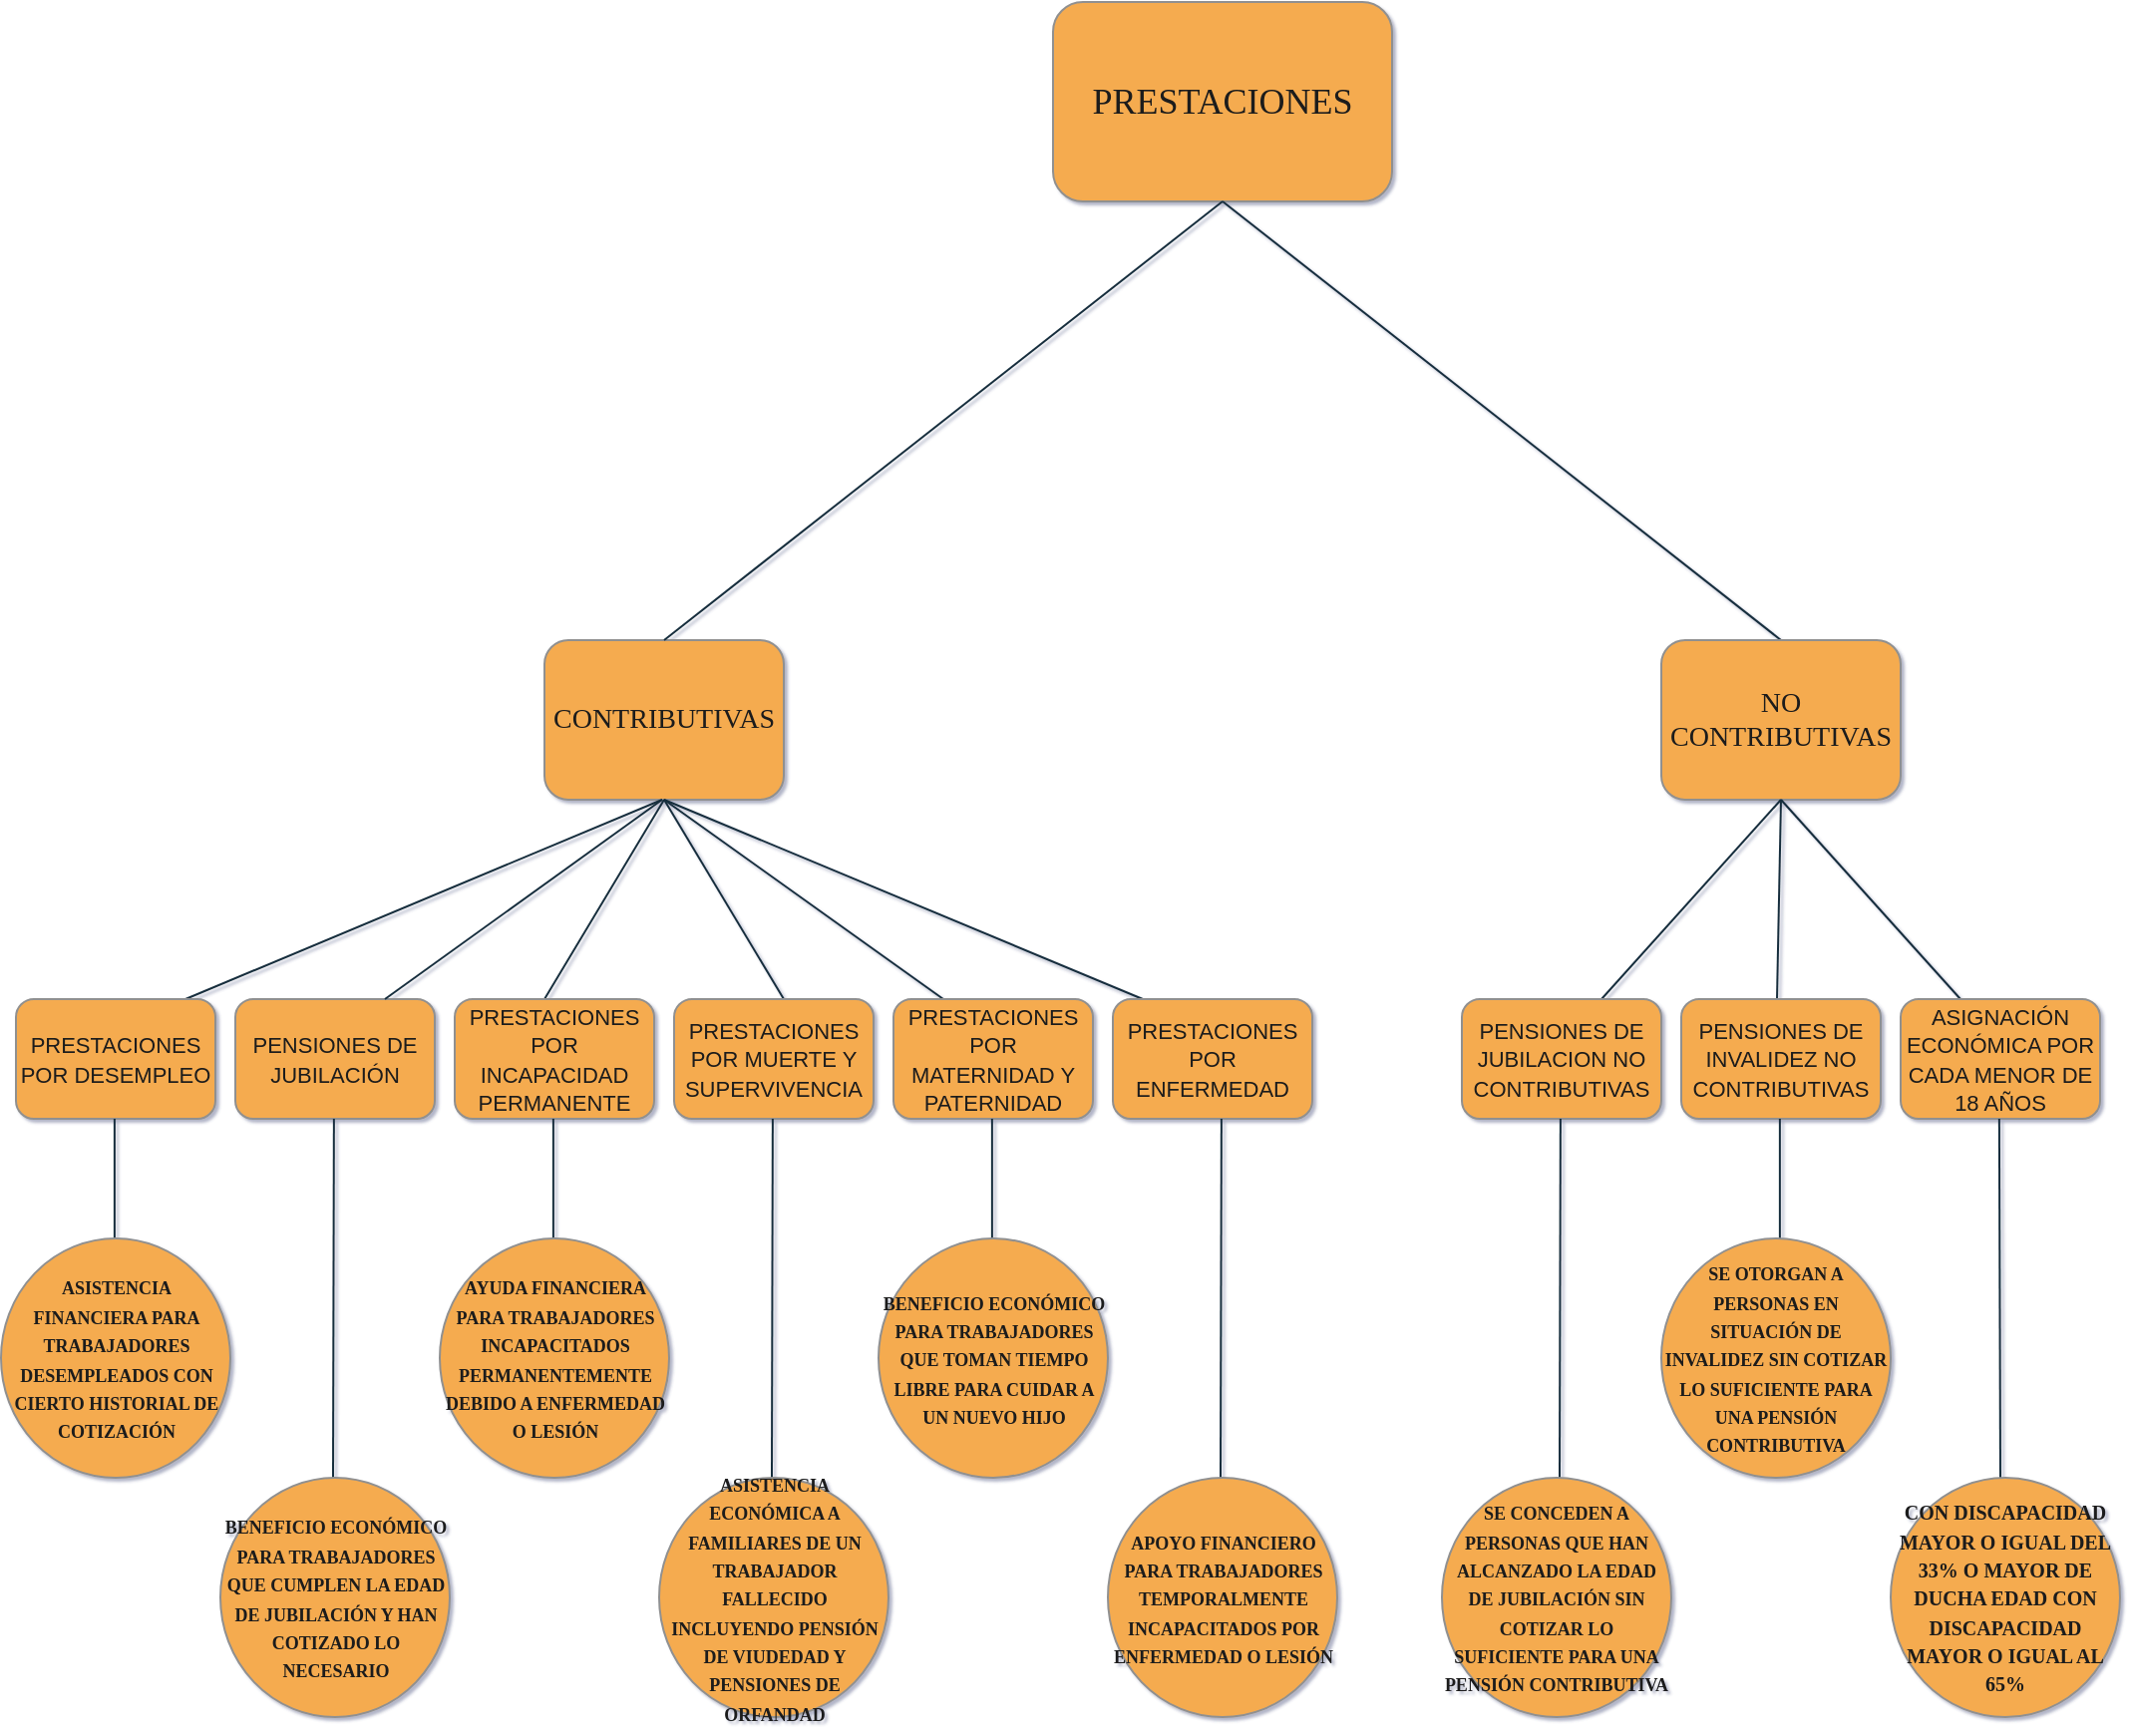 <mxfile version="22.1.3" type="github">
  <diagram name="Página-1" id="SN1qlLheyPG5Ix7OW4UN">
    <mxGraphModel dx="1504" dy="3016" grid="1" gridSize="10" guides="1" tooltips="1" connect="1" arrows="1" fold="1" page="1" pageScale="1" pageWidth="827" pageHeight="1169" background="#ffffff" math="0" shadow="1">
      <root>
        <mxCell id="0" />
        <mxCell id="1" parent="0" />
        <mxCell id="_u3MmZW3iTmMYpNk2TSg-1" value="&lt;font style=&quot;font-size: 18px;&quot; face=&quot;Times New Roman&quot;&gt;PRESTACIONES&lt;/font&gt;" style="rounded=1;whiteSpace=wrap;html=1;labelBackgroundColor=none;fillColor=#F5AB50;strokeColor=#909090;fontColor=#1A1A1A;" vertex="1" parent="1">
          <mxGeometry x="635" y="-1260" width="170" height="100" as="geometry" />
        </mxCell>
        <mxCell id="_u3MmZW3iTmMYpNk2TSg-2" value="&lt;font style=&quot;font-size: 14px;&quot; face=&quot;Times New Roman&quot;&gt;CONTRIBUTIVAS&lt;/font&gt;" style="rounded=1;whiteSpace=wrap;html=1;labelBackgroundColor=none;fillColor=#F5AB50;strokeColor=#909090;fontColor=#1A1A1A;" vertex="1" parent="1">
          <mxGeometry x="380" y="-940" width="120" height="80" as="geometry" />
        </mxCell>
        <mxCell id="_u3MmZW3iTmMYpNk2TSg-4" value="&lt;font style=&quot;font-size: 11px;&quot;&gt;PENSIONES DE JUBILACIÓN&lt;/font&gt;" style="rounded=1;whiteSpace=wrap;html=1;labelBackgroundColor=none;fillColor=#F5AB50;strokeColor=#909090;fontColor=#1A1A1A;" vertex="1" parent="1">
          <mxGeometry x="225" y="-760" width="100" height="60" as="geometry" />
        </mxCell>
        <mxCell id="_u3MmZW3iTmMYpNk2TSg-16" value="" style="endArrow=none;html=1;rounded=1;exitX=0.5;exitY=0;exitDx=0;exitDy=0;labelBackgroundColor=none;strokeColor=#182E3E;fontColor=default;" edge="1" parent="1" source="_u3MmZW3iTmMYpNk2TSg-2">
          <mxGeometry width="50" height="50" relative="1" as="geometry">
            <mxPoint x="600" y="-1050" as="sourcePoint" />
            <mxPoint x="720" y="-1160" as="targetPoint" />
            <Array as="points">
              <mxPoint x="720" y="-1160" />
            </Array>
          </mxGeometry>
        </mxCell>
        <mxCell id="_u3MmZW3iTmMYpNk2TSg-18" value="" style="endArrow=none;html=1;rounded=1;entryX=0.5;entryY=0;entryDx=0;entryDy=0;labelBackgroundColor=none;strokeColor=#182E3E;fontColor=default;" edge="1" parent="1" target="_u3MmZW3iTmMYpNk2TSg-19">
          <mxGeometry width="50" height="50" relative="1" as="geometry">
            <mxPoint x="720" y="-1160" as="sourcePoint" />
            <mxPoint x="840" y="-1050" as="targetPoint" />
            <Array as="points" />
          </mxGeometry>
        </mxCell>
        <mxCell id="_u3MmZW3iTmMYpNk2TSg-19" value="&lt;font face=&quot;Times New Roman&quot; style=&quot;font-size: 14px;&quot;&gt;NO CONTRIBUTIVAS&lt;/font&gt;" style="rounded=1;whiteSpace=wrap;html=1;labelBackgroundColor=none;fillColor=#F5AB50;strokeColor=#909090;fontColor=#1A1A1A;" vertex="1" parent="1">
          <mxGeometry x="940" y="-940" width="120" height="80" as="geometry" />
        </mxCell>
        <mxCell id="_u3MmZW3iTmMYpNk2TSg-20" value="" style="endArrow=none;html=1;rounded=1;labelBackgroundColor=none;strokeColor=#182E3E;fontColor=default;" edge="1" parent="1">
          <mxGeometry width="50" height="50" relative="1" as="geometry">
            <mxPoint x="200" y="-760" as="sourcePoint" />
            <mxPoint x="439" y="-860" as="targetPoint" />
          </mxGeometry>
        </mxCell>
        <mxCell id="_u3MmZW3iTmMYpNk2TSg-21" value="" style="endArrow=none;html=1;rounded=1;labelBackgroundColor=none;strokeColor=#182E3E;fontColor=default;" edge="1" parent="1">
          <mxGeometry width="50" height="50" relative="1" as="geometry">
            <mxPoint x="300" y="-760" as="sourcePoint" />
            <mxPoint x="439" y="-860" as="targetPoint" />
          </mxGeometry>
        </mxCell>
        <mxCell id="_u3MmZW3iTmMYpNk2TSg-22" value="" style="endArrow=none;html=1;rounded=1;labelBackgroundColor=none;strokeColor=#182E3E;fontColor=default;" edge="1" parent="1">
          <mxGeometry width="50" height="50" relative="1" as="geometry">
            <mxPoint x="380" y="-760" as="sourcePoint" />
            <mxPoint x="440" y="-860" as="targetPoint" />
          </mxGeometry>
        </mxCell>
        <mxCell id="_u3MmZW3iTmMYpNk2TSg-23" value="" style="endArrow=none;html=1;rounded=1;entryX=0.5;entryY=1;entryDx=0;entryDy=0;labelBackgroundColor=none;strokeColor=#182E3E;fontColor=default;" edge="1" parent="1" target="_u3MmZW3iTmMYpNk2TSg-2">
          <mxGeometry width="50" height="50" relative="1" as="geometry">
            <mxPoint x="500" y="-760" as="sourcePoint" />
            <mxPoint x="490" y="-800" as="targetPoint" />
          </mxGeometry>
        </mxCell>
        <mxCell id="_u3MmZW3iTmMYpNk2TSg-24" value="" style="endArrow=none;html=1;rounded=1;entryX=0.5;entryY=1;entryDx=0;entryDy=0;labelBackgroundColor=none;strokeColor=#182E3E;fontColor=default;" edge="1" parent="1" target="_u3MmZW3iTmMYpNk2TSg-2">
          <mxGeometry width="50" height="50" relative="1" as="geometry">
            <mxPoint x="580" y="-760" as="sourcePoint" />
            <mxPoint x="620" y="-820" as="targetPoint" />
          </mxGeometry>
        </mxCell>
        <mxCell id="_u3MmZW3iTmMYpNk2TSg-25" value="" style="endArrow=none;html=1;rounded=1;labelBackgroundColor=none;strokeColor=#182E3E;fontColor=default;" edge="1" parent="1">
          <mxGeometry width="50" height="50" relative="1" as="geometry">
            <mxPoint x="680" y="-760" as="sourcePoint" />
            <mxPoint x="440" y="-860" as="targetPoint" />
          </mxGeometry>
        </mxCell>
        <mxCell id="_u3MmZW3iTmMYpNk2TSg-26" value="&lt;font style=&quot;font-size: 11px;&quot;&gt;PRESTACIONES POR INCAPACIDAD PERMANENTE&lt;/font&gt;" style="rounded=1;whiteSpace=wrap;html=1;labelBackgroundColor=none;fillColor=#F5AB50;strokeColor=#909090;fontColor=#1A1A1A;" vertex="1" parent="1">
          <mxGeometry x="335" y="-760" width="100" height="60" as="geometry" />
        </mxCell>
        <mxCell id="_u3MmZW3iTmMYpNk2TSg-27" value="&lt;font style=&quot;font-size: 11px;&quot;&gt;PRESTACIONES POR DESEMPLEO&lt;/font&gt;&lt;span id=&quot;docs-internal-guid-49e1480e-7fff-4781-98b6-2acfe4be3718&quot;&gt;&lt;/span&gt;&lt;span id=&quot;docs-internal-guid-9d8ec7dc-7fff-ddeb-47c2-e3805ae331d7&quot;&gt;&lt;/span&gt;" style="rounded=1;whiteSpace=wrap;html=1;labelBackgroundColor=none;fillColor=#F5AB50;strokeColor=#909090;fontColor=#1A1A1A;" vertex="1" parent="1">
          <mxGeometry x="115" y="-760" width="100" height="60" as="geometry" />
        </mxCell>
        <mxCell id="_u3MmZW3iTmMYpNk2TSg-28" value="&lt;font style=&quot;font-size: 11px;&quot;&gt;PRESTACIONES POR MATERNIDAD Y PATERNIDAD&lt;/font&gt;" style="rounded=1;whiteSpace=wrap;html=1;labelBackgroundColor=none;fillColor=#F5AB50;strokeColor=#909090;fontColor=#1A1A1A;" vertex="1" parent="1">
          <mxGeometry x="555" y="-760" width="100" height="60" as="geometry" />
        </mxCell>
        <mxCell id="_u3MmZW3iTmMYpNk2TSg-29" value="&lt;font style=&quot;font-size: 11px;&quot;&gt;PRESTACIONES POR ENFERMEDAD&lt;/font&gt;" style="rounded=1;whiteSpace=wrap;html=1;labelBackgroundColor=none;fillColor=#F5AB50;strokeColor=#909090;fontColor=#1A1A1A;" vertex="1" parent="1">
          <mxGeometry x="665" y="-760" width="100" height="60" as="geometry" />
        </mxCell>
        <mxCell id="_u3MmZW3iTmMYpNk2TSg-30" value="&lt;font style=&quot;font-size: 11px;&quot;&gt;PRESTACIONES POR MUERTE Y SUPERVIVENCIA&lt;/font&gt;" style="rounded=1;whiteSpace=wrap;html=1;labelBackgroundColor=none;fillColor=#F5AB50;strokeColor=#909090;fontColor=#1A1A1A;" vertex="1" parent="1">
          <mxGeometry x="445" y="-760" width="100" height="60" as="geometry" />
        </mxCell>
        <mxCell id="_u3MmZW3iTmMYpNk2TSg-31" value="" style="endArrow=none;html=1;rounded=1;labelBackgroundColor=none;strokeColor=#182E3E;fontColor=default;" edge="1" parent="1">
          <mxGeometry width="50" height="50" relative="1" as="geometry">
            <mxPoint x="910" y="-760" as="sourcePoint" />
            <mxPoint x="1000" y="-860" as="targetPoint" />
          </mxGeometry>
        </mxCell>
        <mxCell id="_u3MmZW3iTmMYpNk2TSg-32" value="" style="endArrow=none;html=1;rounded=1;labelBackgroundColor=none;strokeColor=#182E3E;fontColor=default;" edge="1" parent="1">
          <mxGeometry width="50" height="50" relative="1" as="geometry">
            <mxPoint x="998" y="-760" as="sourcePoint" />
            <mxPoint x="1000" y="-860" as="targetPoint" />
          </mxGeometry>
        </mxCell>
        <mxCell id="_u3MmZW3iTmMYpNk2TSg-34" value="" style="endArrow=none;html=1;rounded=1;labelBackgroundColor=none;strokeColor=#182E3E;fontColor=default;" edge="1" parent="1">
          <mxGeometry width="50" height="50" relative="1" as="geometry">
            <mxPoint x="1000" y="-860" as="sourcePoint" />
            <mxPoint x="1090" y="-760" as="targetPoint" />
          </mxGeometry>
        </mxCell>
        <mxCell id="_u3MmZW3iTmMYpNk2TSg-35" value="&lt;font style=&quot;font-size: 11px;&quot;&gt;PENSIONES DE INVALIDEZ NO CONTRIBUTIVAS&lt;/font&gt;" style="rounded=1;whiteSpace=wrap;html=1;labelBackgroundColor=none;fillColor=#F5AB50;strokeColor=#909090;fontColor=#1A1A1A;" vertex="1" parent="1">
          <mxGeometry x="950" y="-760" width="100" height="60" as="geometry" />
        </mxCell>
        <mxCell id="_u3MmZW3iTmMYpNk2TSg-36" value="&lt;font style=&quot;font-size: 11px;&quot;&gt;ASIGNACIÓN ECONÓMICA POR CADA MENOR DE 18 AÑOS&lt;/font&gt;" style="rounded=1;whiteSpace=wrap;html=1;labelBackgroundColor=none;fillColor=#F5AB50;strokeColor=#909090;fontColor=#1A1A1A;" vertex="1" parent="1">
          <mxGeometry x="1060" y="-760" width="100" height="60" as="geometry" />
        </mxCell>
        <mxCell id="_u3MmZW3iTmMYpNk2TSg-37" value="&lt;font style=&quot;font-size: 11px;&quot;&gt;PENSIONES DE JUBILACION NO CONTRIBUTIVAS&lt;/font&gt;" style="rounded=1;whiteSpace=wrap;html=1;labelBackgroundColor=none;fillColor=#F5AB50;strokeColor=#909090;fontColor=#1A1A1A;" vertex="1" parent="1">
          <mxGeometry x="840" y="-760" width="100" height="60" as="geometry" />
        </mxCell>
        <mxCell id="_u3MmZW3iTmMYpNk2TSg-38" value="" style="endArrow=none;html=1;rounded=1;labelBackgroundColor=none;strokeColor=#182E3E;fontColor=default;" edge="1" parent="1">
          <mxGeometry width="50" height="50" relative="1" as="geometry">
            <mxPoint x="494" y="-520" as="sourcePoint" />
            <mxPoint x="494.44" y="-700" as="targetPoint" />
          </mxGeometry>
        </mxCell>
        <mxCell id="_u3MmZW3iTmMYpNk2TSg-39" value="" style="endArrow=none;html=1;rounded=1;labelBackgroundColor=none;strokeColor=#182E3E;fontColor=default;" edge="1" parent="1">
          <mxGeometry width="50" height="50" relative="1" as="geometry">
            <mxPoint x="604.44" y="-640" as="sourcePoint" />
            <mxPoint x="604.44" y="-700" as="targetPoint" />
          </mxGeometry>
        </mxCell>
        <mxCell id="_u3MmZW3iTmMYpNk2TSg-40" value="" style="endArrow=none;html=1;rounded=1;labelBackgroundColor=none;strokeColor=#182E3E;fontColor=default;" edge="1" parent="1">
          <mxGeometry width="50" height="50" relative="1" as="geometry">
            <mxPoint x="719" y="-520" as="sourcePoint" />
            <mxPoint x="719.44" y="-700" as="targetPoint" />
          </mxGeometry>
        </mxCell>
        <mxCell id="_u3MmZW3iTmMYpNk2TSg-41" value="" style="endArrow=none;html=1;rounded=1;labelBackgroundColor=none;strokeColor=#182E3E;fontColor=default;" edge="1" parent="1">
          <mxGeometry width="50" height="50" relative="1" as="geometry">
            <mxPoint x="889" y="-520" as="sourcePoint" />
            <mxPoint x="889.44" y="-700" as="targetPoint" />
          </mxGeometry>
        </mxCell>
        <mxCell id="_u3MmZW3iTmMYpNk2TSg-42" value="" style="endArrow=none;html=1;rounded=1;labelBackgroundColor=none;strokeColor=#182E3E;fontColor=default;" edge="1" parent="1">
          <mxGeometry width="50" height="50" relative="1" as="geometry">
            <mxPoint x="999.44" y="-640" as="sourcePoint" />
            <mxPoint x="999.44" y="-700" as="targetPoint" />
          </mxGeometry>
        </mxCell>
        <mxCell id="_u3MmZW3iTmMYpNk2TSg-43" value="" style="endArrow=none;html=1;rounded=1;labelBackgroundColor=none;strokeColor=#182E3E;fontColor=default;" edge="1" parent="1">
          <mxGeometry width="50" height="50" relative="1" as="geometry">
            <mxPoint x="1110" y="-520" as="sourcePoint" />
            <mxPoint x="1109.44" y="-700" as="targetPoint" />
          </mxGeometry>
        </mxCell>
        <mxCell id="_u3MmZW3iTmMYpNk2TSg-45" value="" style="endArrow=none;html=1;rounded=1;labelBackgroundColor=none;strokeColor=#182E3E;fontColor=default;" edge="1" parent="1">
          <mxGeometry width="50" height="50" relative="1" as="geometry">
            <mxPoint x="164.44" y="-640" as="sourcePoint" />
            <mxPoint x="164.44" y="-700" as="targetPoint" />
          </mxGeometry>
        </mxCell>
        <mxCell id="_u3MmZW3iTmMYpNk2TSg-46" value="" style="endArrow=none;html=1;rounded=1;labelBackgroundColor=none;strokeColor=#182E3E;fontColor=default;" edge="1" parent="1">
          <mxGeometry width="50" height="50" relative="1" as="geometry">
            <mxPoint x="274" y="-520" as="sourcePoint" />
            <mxPoint x="274.44" y="-700" as="targetPoint" />
          </mxGeometry>
        </mxCell>
        <mxCell id="_u3MmZW3iTmMYpNk2TSg-47" value="" style="endArrow=none;html=1;rounded=1;labelBackgroundColor=none;strokeColor=#182E3E;fontColor=default;" edge="1" parent="1">
          <mxGeometry width="50" height="50" relative="1" as="geometry">
            <mxPoint x="384.44" y="-640" as="sourcePoint" />
            <mxPoint x="384.44" y="-700" as="targetPoint" />
          </mxGeometry>
        </mxCell>
        <mxCell id="_u3MmZW3iTmMYpNk2TSg-48" value="&lt;font style=&quot;font-size: 9px;&quot; face=&quot;Times New Roman&quot;&gt;&lt;b&gt;ASISTENCIA FINANCIERA PARA TRABAJADORES DESEMPLEADOS CON CIERTO HISTORIAL DE COTIZACIÓN&lt;/b&gt;&lt;/font&gt;" style="ellipse;whiteSpace=wrap;html=1;rounded=1;labelBackgroundColor=none;fillColor=#F5AB50;strokeColor=#909090;fontColor=#1A1A1A;" vertex="1" parent="1">
          <mxGeometry x="107.5" y="-640" width="115" height="120" as="geometry" />
        </mxCell>
        <mxCell id="_u3MmZW3iTmMYpNk2TSg-58" value="&lt;font style=&quot;font-size: 9px;&quot; face=&quot;Times New Roman&quot;&gt;&lt;b&gt;BENEFICIO ECONÓMICO PARA TRABAJADORES QUE CUMPLEN LA EDAD DE JUBILACIÓN Y HAN COTIZADO LO NECESARIO&lt;/b&gt;&lt;/font&gt;" style="ellipse;whiteSpace=wrap;html=1;rounded=1;labelBackgroundColor=none;fillColor=#F5AB50;strokeColor=#909090;fontColor=#1A1A1A;" vertex="1" parent="1">
          <mxGeometry x="217.5" y="-520" width="115" height="120" as="geometry" />
        </mxCell>
        <mxCell id="_u3MmZW3iTmMYpNk2TSg-59" value="&lt;font style=&quot;font-size: 9px;&quot; face=&quot;Times New Roman&quot;&gt;&lt;b&gt;AYUDA FINANCIERA PARA TRABAJADORES INCAPACITADOS PERMANENTEMENTE DEBIDO A ENFERMEDAD O LESIÓN&lt;/b&gt;&lt;/font&gt;" style="ellipse;whiteSpace=wrap;html=1;rounded=1;labelBackgroundColor=none;fillColor=#F5AB50;strokeColor=#909090;fontColor=#1A1A1A;" vertex="1" parent="1">
          <mxGeometry x="327.5" y="-640" width="115" height="120" as="geometry" />
        </mxCell>
        <mxCell id="_u3MmZW3iTmMYpNk2TSg-60" value="&lt;font style=&quot;font-size: 9px;&quot; face=&quot;Times New Roman&quot;&gt;&lt;b style=&quot;&quot;&gt;BENEFICIO ECONÓMICO PARA TRABAJADORES QUE TOMAN TIEMPO LIBRE PARA CUIDAR A UN NUEVO HIJO&lt;/b&gt;&lt;/font&gt;" style="ellipse;whiteSpace=wrap;html=1;rounded=1;labelBackgroundColor=none;fillColor=#F5AB50;strokeColor=#909090;fontColor=#1A1A1A;" vertex="1" parent="1">
          <mxGeometry x="547.5" y="-640" width="115" height="120" as="geometry" />
        </mxCell>
        <mxCell id="_u3MmZW3iTmMYpNk2TSg-61" value="&lt;font style=&quot;font-size: 9px;&quot; face=&quot;Times New Roman&quot;&gt;&lt;b&gt;ASISTENCIA ECONÓMICA A FAMILIARES DE UN TRABAJADOR FALLECIDO INCLUYENDO PENSIÓN DE VIUDEDAD Y PENSIONES DE ORFANDAD&lt;/b&gt;&lt;/font&gt;" style="ellipse;whiteSpace=wrap;html=1;rounded=1;labelBackgroundColor=none;fillColor=#F5AB50;strokeColor=#909090;fontColor=#1A1A1A;" vertex="1" parent="1">
          <mxGeometry x="437.5" y="-520" width="115" height="120" as="geometry" />
        </mxCell>
        <mxCell id="_u3MmZW3iTmMYpNk2TSg-62" value="&lt;font style=&quot;font-size: 9px;&quot; face=&quot;Times New Roman&quot;&gt;&lt;b&gt;APOYO FINANCIERO PARA TRABAJADORES TEMPORALMENTE INCAPACITADOS POR ENFERMEDAD O LESIÓN&lt;/b&gt;&lt;/font&gt;" style="ellipse;whiteSpace=wrap;html=1;rounded=1;labelBackgroundColor=none;fillColor=#F5AB50;strokeColor=#909090;fontColor=#1A1A1A;" vertex="1" parent="1">
          <mxGeometry x="662.5" y="-520" width="115" height="120" as="geometry" />
        </mxCell>
        <mxCell id="_u3MmZW3iTmMYpNk2TSg-63" value="&lt;font style=&quot;font-size: 9px;&quot; face=&quot;Times New Roman&quot;&gt;&lt;b&gt;SE OTORGAN A PERSONAS EN SITUACIÓN DE INVALIDEZ SIN COTIZAR LO SUFICIENTE PARA UNA PENSIÓN CONTRIBUTIVA&lt;/b&gt;&lt;/font&gt;" style="ellipse;whiteSpace=wrap;html=1;rounded=1;labelBackgroundColor=none;fillColor=#F5AB50;strokeColor=#909090;fontColor=#1A1A1A;" vertex="1" parent="1">
          <mxGeometry x="940" y="-640" width="115" height="120" as="geometry" />
        </mxCell>
        <mxCell id="_u3MmZW3iTmMYpNk2TSg-64" value="&lt;font face=&quot;Times New Roman&quot; style=&quot;font-size: 9px;&quot;&gt;&lt;b&gt;SE CONCEDEN A PERSONAS QUE HAN ALCANZADO LA EDAD DE JUBILACIÓN SIN COTIZAR LO SUFICIENTE PARA UNA PENSIÓN CONTRIBUTIVA&lt;/b&gt;&lt;/font&gt;" style="ellipse;whiteSpace=wrap;html=1;rounded=1;labelBackgroundColor=none;fillColor=#F5AB50;strokeColor=#909090;fontColor=#1A1A1A;" vertex="1" parent="1">
          <mxGeometry x="830" y="-520" width="115" height="120" as="geometry" />
        </mxCell>
        <mxCell id="_u3MmZW3iTmMYpNk2TSg-65" value="&lt;font size=&quot;1&quot; face=&quot;Times New Roman&quot;&gt;&lt;b&gt;CON DISCAPACIDAD MAYOR O IGUAL DEL 33% O MAYOR DE DUCHA EDAD CON DISCAPACIDAD MAYOR O IGUAL AL 65%&lt;/b&gt;&lt;/font&gt;" style="ellipse;whiteSpace=wrap;html=1;rounded=1;labelBackgroundColor=none;fillColor=#F5AB50;strokeColor=#909090;fontColor=#1A1A1A;" vertex="1" parent="1">
          <mxGeometry x="1055" y="-520" width="115" height="120" as="geometry" />
        </mxCell>
      </root>
    </mxGraphModel>
  </diagram>
</mxfile>
